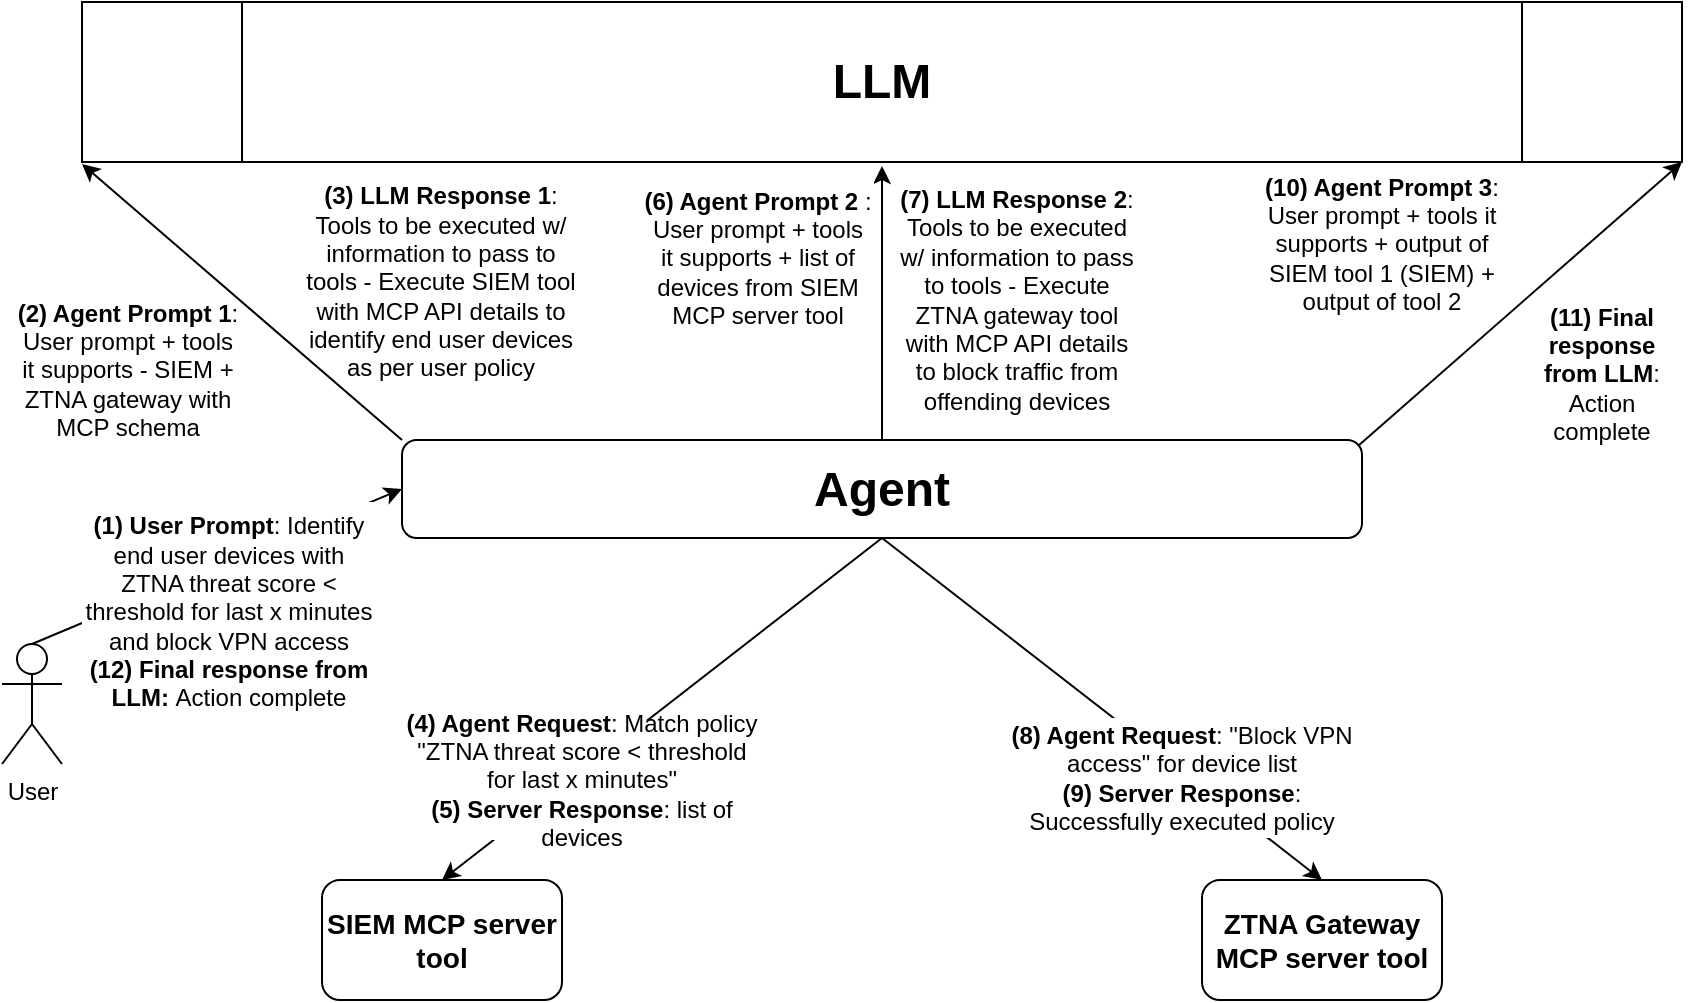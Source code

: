 <mxfile version="27.0.5">
  <diagram name="Page-1" id="xFBABuUxaobWXg4LbbgL">
    <mxGraphModel dx="913" dy="484" grid="1" gridSize="10" guides="1" tooltips="1" connect="1" arrows="1" fold="1" page="1" pageScale="1" pageWidth="850" pageHeight="1100" math="0" shadow="0">
      <root>
        <mxCell id="0" />
        <mxCell id="1" parent="0" />
        <mxCell id="Ej8hDgJhuvleFJYb6pgI-1" value="&lt;b&gt;&lt;font style=&quot;font-size: 24px;&quot;&gt;LLM&lt;/font&gt;&lt;/b&gt;" style="shape=process;whiteSpace=wrap;html=1;backgroundOutline=1;" parent="1" vertex="1">
          <mxGeometry x="40" y="21" width="800" height="80" as="geometry" />
        </mxCell>
        <mxCell id="Ej8hDgJhuvleFJYb6pgI-3" value="" style="endArrow=classic;html=1;rounded=0;exitX=0;exitY=0;exitDx=0;exitDy=0;" parent="1" source="9C-nL1wVZKxt1_RIX7sx-7" edge="1">
          <mxGeometry width="50" height="50" relative="1" as="geometry">
            <mxPoint x="176" y="240" as="sourcePoint" />
            <mxPoint x="40" y="102" as="targetPoint" />
          </mxGeometry>
        </mxCell>
        <mxCell id="Ej8hDgJhuvleFJYb6pgI-6" value="&lt;p&gt;&lt;b&gt;&lt;font style=&quot;font-size: 12px;&quot;&gt;(3) LLM Response 1&lt;/font&gt;&lt;/b&gt;: Tools to be executed w/ information to pass to tools - Execute SIEM tool with MCP API details to identify end user devices as per user policy&lt;/p&gt;" style="text;html=1;align=center;verticalAlign=middle;whiteSpace=wrap;rounded=0;" parent="1" vertex="1">
          <mxGeometry x="149" y="101" width="141" height="120" as="geometry" />
        </mxCell>
        <mxCell id="Ej8hDgJhuvleFJYb6pgI-8" value="" style="endArrow=classic;html=1;rounded=0;entryX=0.5;entryY=0;entryDx=0;entryDy=0;exitX=0.5;exitY=1;exitDx=0;exitDy=0;" parent="1" source="9C-nL1wVZKxt1_RIX7sx-7" target="Ej8hDgJhuvleFJYb6pgI-9" edge="1">
          <mxGeometry width="50" height="50" relative="1" as="geometry">
            <mxPoint x="280" y="290" as="sourcePoint" />
            <mxPoint x="515.5" y="170" as="targetPoint" />
          </mxGeometry>
        </mxCell>
        <mxCell id="Ej8hDgJhuvleFJYb6pgI-9" value="&lt;b&gt;&lt;font style=&quot;font-size: 14px;&quot;&gt;SIEM MCP server tool&lt;/font&gt;&lt;/b&gt;" style="rounded=1;whiteSpace=wrap;html=1;" parent="1" vertex="1">
          <mxGeometry x="160" y="460" width="120" height="60" as="geometry" />
        </mxCell>
        <mxCell id="Ej8hDgJhuvleFJYb6pgI-10" value="&lt;b&gt;&lt;font style=&quot;font-size: 14px;&quot;&gt;ZTNA Gateway MCP server tool&lt;/font&gt;&lt;/b&gt;" style="rounded=1;whiteSpace=wrap;html=1;" parent="1" vertex="1">
          <mxGeometry x="600" y="460" width="120" height="60" as="geometry" />
        </mxCell>
        <mxCell id="Ej8hDgJhuvleFJYb6pgI-11" value="" style="endArrow=classic;html=1;rounded=0;entryX=0.5;entryY=0;entryDx=0;entryDy=0;exitX=0.5;exitY=1;exitDx=0;exitDy=0;" parent="1" source="9C-nL1wVZKxt1_RIX7sx-7" target="Ej8hDgJhuvleFJYb6pgI-10" edge="1">
          <mxGeometry width="50" height="50" relative="1" as="geometry">
            <mxPoint x="440.5" y="289" as="sourcePoint" />
            <mxPoint x="520.5" y="369" as="targetPoint" />
          </mxGeometry>
        </mxCell>
        <mxCell id="Ej8hDgJhuvleFJYb6pgI-12" value="&lt;b&gt;(4) Agent Request&lt;/b&gt;: Match policy &quot;ZTNA threat score &amp;lt; threshold for last x minutes&quot;&lt;div&gt;&lt;b&gt;(5) Server Response&lt;/b&gt;: list of devices&lt;/div&gt;" style="text;html=1;align=center;verticalAlign=middle;whiteSpace=wrap;rounded=0;fillColor=default;" parent="1" vertex="1">
          <mxGeometry x="200" y="380" width="180" height="60" as="geometry" />
        </mxCell>
        <mxCell id="Ej8hDgJhuvleFJYb6pgI-13" value="&lt;b&gt;(8) Agent Request&lt;/b&gt;: &quot;Block VPN access&quot; for device list&lt;div&gt;&lt;b&gt;(9) Server Response&lt;/b&gt;: Successfully executed policy&lt;/div&gt;" style="text;html=1;align=center;verticalAlign=middle;whiteSpace=wrap;rounded=0;fillColor=default;" parent="1" vertex="1">
          <mxGeometry x="500" y="379" width="180" height="60" as="geometry" />
        </mxCell>
        <mxCell id="9C-nL1wVZKxt1_RIX7sx-1" value="User" style="shape=umlActor;verticalLabelPosition=bottom;verticalAlign=top;html=1;outlineConnect=0;" parent="1" vertex="1">
          <mxGeometry y="342" width="30" height="60" as="geometry" />
        </mxCell>
        <mxCell id="9C-nL1wVZKxt1_RIX7sx-2" value="" style="endArrow=classic;html=1;rounded=0;entryX=0;entryY=0.5;entryDx=0;entryDy=0;exitX=0.5;exitY=0;exitDx=0;exitDy=0;exitPerimeter=0;" parent="1" source="9C-nL1wVZKxt1_RIX7sx-1" target="9C-nL1wVZKxt1_RIX7sx-7" edge="1">
          <mxGeometry width="50" height="50" relative="1" as="geometry">
            <mxPoint x="45" y="269.54" as="sourcePoint" />
            <mxPoint x="202.96" y="269.498" as="targetPoint" />
          </mxGeometry>
        </mxCell>
        <mxCell id="9C-nL1wVZKxt1_RIX7sx-3" value="&lt;p&gt;&lt;b&gt;&lt;font style=&quot;font-size: 12px;&quot;&gt;(2) Agent Prompt 1&lt;/font&gt;&lt;/b&gt;: User prompt + tools it supports - SIEM + ZTNA gateway with MCP schema&lt;/p&gt;" style="text;html=1;align=center;verticalAlign=middle;whiteSpace=wrap;rounded=0;" parent="1" vertex="1">
          <mxGeometry x="6" y="165" width="114" height="80" as="geometry" />
        </mxCell>
        <mxCell id="9C-nL1wVZKxt1_RIX7sx-7" value="&lt;b&gt;&lt;font style=&quot;font-size: 24px;&quot;&gt;Agent&lt;/font&gt;&lt;/b&gt;" style="rounded=1;whiteSpace=wrap;html=1;" parent="1" vertex="1">
          <mxGeometry x="200" y="240" width="480" height="49" as="geometry" />
        </mxCell>
        <mxCell id="9C-nL1wVZKxt1_RIX7sx-8" value="" style="endArrow=classic;html=1;rounded=0;exitX=0.5;exitY=0;exitDx=0;exitDy=0;" parent="1" source="9C-nL1wVZKxt1_RIX7sx-7" edge="1">
          <mxGeometry width="50" height="50" relative="1" as="geometry">
            <mxPoint x="471" y="240" as="sourcePoint" />
            <mxPoint x="440" y="103" as="targetPoint" />
          </mxGeometry>
        </mxCell>
        <mxCell id="9C-nL1wVZKxt1_RIX7sx-9" value="&lt;div&gt;&lt;b&gt;(6) Agent Prompt 2&lt;/b&gt; : User prompt + tools it supports + list of devices from SIEM MCP server tool&lt;/div&gt;" style="text;html=1;align=center;verticalAlign=middle;whiteSpace=wrap;rounded=0;fillColor=default;" parent="1" vertex="1">
          <mxGeometry x="320" y="108.5" width="116" height="80.5" as="geometry" />
        </mxCell>
        <mxCell id="9C-nL1wVZKxt1_RIX7sx-10" value="&lt;p&gt;&lt;b&gt;&lt;font style=&quot;font-size: 12px;&quot;&gt;(7) LLM Response 2&lt;/font&gt;&lt;/b&gt;: Tools to be executed w/ information to pass to tools - Execute ZTNA gateway tool with MCP API details to block traffic from offending devices&lt;/p&gt;" style="text;html=1;align=center;verticalAlign=middle;whiteSpace=wrap;rounded=0;" parent="1" vertex="1">
          <mxGeometry x="445" y="109" width="125" height="121" as="geometry" />
        </mxCell>
        <mxCell id="9C-nL1wVZKxt1_RIX7sx-11" value="" style="endArrow=classic;html=1;rounded=0;entryX=1;entryY=1;entryDx=0;entryDy=0;exitX=0.313;exitY=0.008;exitDx=0;exitDy=0;exitPerimeter=0;" parent="1" target="Ej8hDgJhuvleFJYb6pgI-1" edge="1">
          <mxGeometry width="50" height="50" relative="1" as="geometry">
            <mxPoint x="678" y="243" as="sourcePoint" />
            <mxPoint x="778" y="117" as="targetPoint" />
          </mxGeometry>
        </mxCell>
        <mxCell id="9C-nL1wVZKxt1_RIX7sx-12" value="&lt;div&gt;&lt;b&gt;(10) Agent Prompt 3&lt;/b&gt;: User prompt + tools it supports + output of SIEM tool 1 (SIEM) + output of tool 2&lt;/div&gt;" style="text;html=1;align=center;verticalAlign=middle;whiteSpace=wrap;rounded=0;fillColor=none;" parent="1" vertex="1">
          <mxGeometry x="620" y="102" width="140" height="80" as="geometry" />
        </mxCell>
        <mxCell id="9C-nL1wVZKxt1_RIX7sx-16" value="&lt;b&gt;(11) Final response from LLM&lt;/b&gt;: Action complete" style="text;html=1;align=center;verticalAlign=middle;whiteSpace=wrap;rounded=0;fillColor=default;" parent="1" vertex="1">
          <mxGeometry x="760" y="184.5" width="80" height="45.5" as="geometry" />
        </mxCell>
        <mxCell id="Ej8hDgJhuvleFJYb6pgI-4" value="&lt;p&gt;&lt;b&gt;&lt;font style=&quot;font-size: 12px;&quot;&gt;(1) User Prompt&lt;/font&gt;&lt;/b&gt;: Identify end user devices with ZTNA threat score &amp;lt; threshold for last x minutes and block VPN access&lt;br&gt;&lt;b&gt;(12) Final response from LLM: &lt;/b&gt;Action complete&lt;/p&gt;" style="text;html=1;align=center;verticalAlign=middle;whiteSpace=wrap;rounded=0;fillColor=default;" parent="1" vertex="1">
          <mxGeometry x="40" y="271" width="147" height="110" as="geometry" />
        </mxCell>
      </root>
    </mxGraphModel>
  </diagram>
</mxfile>
